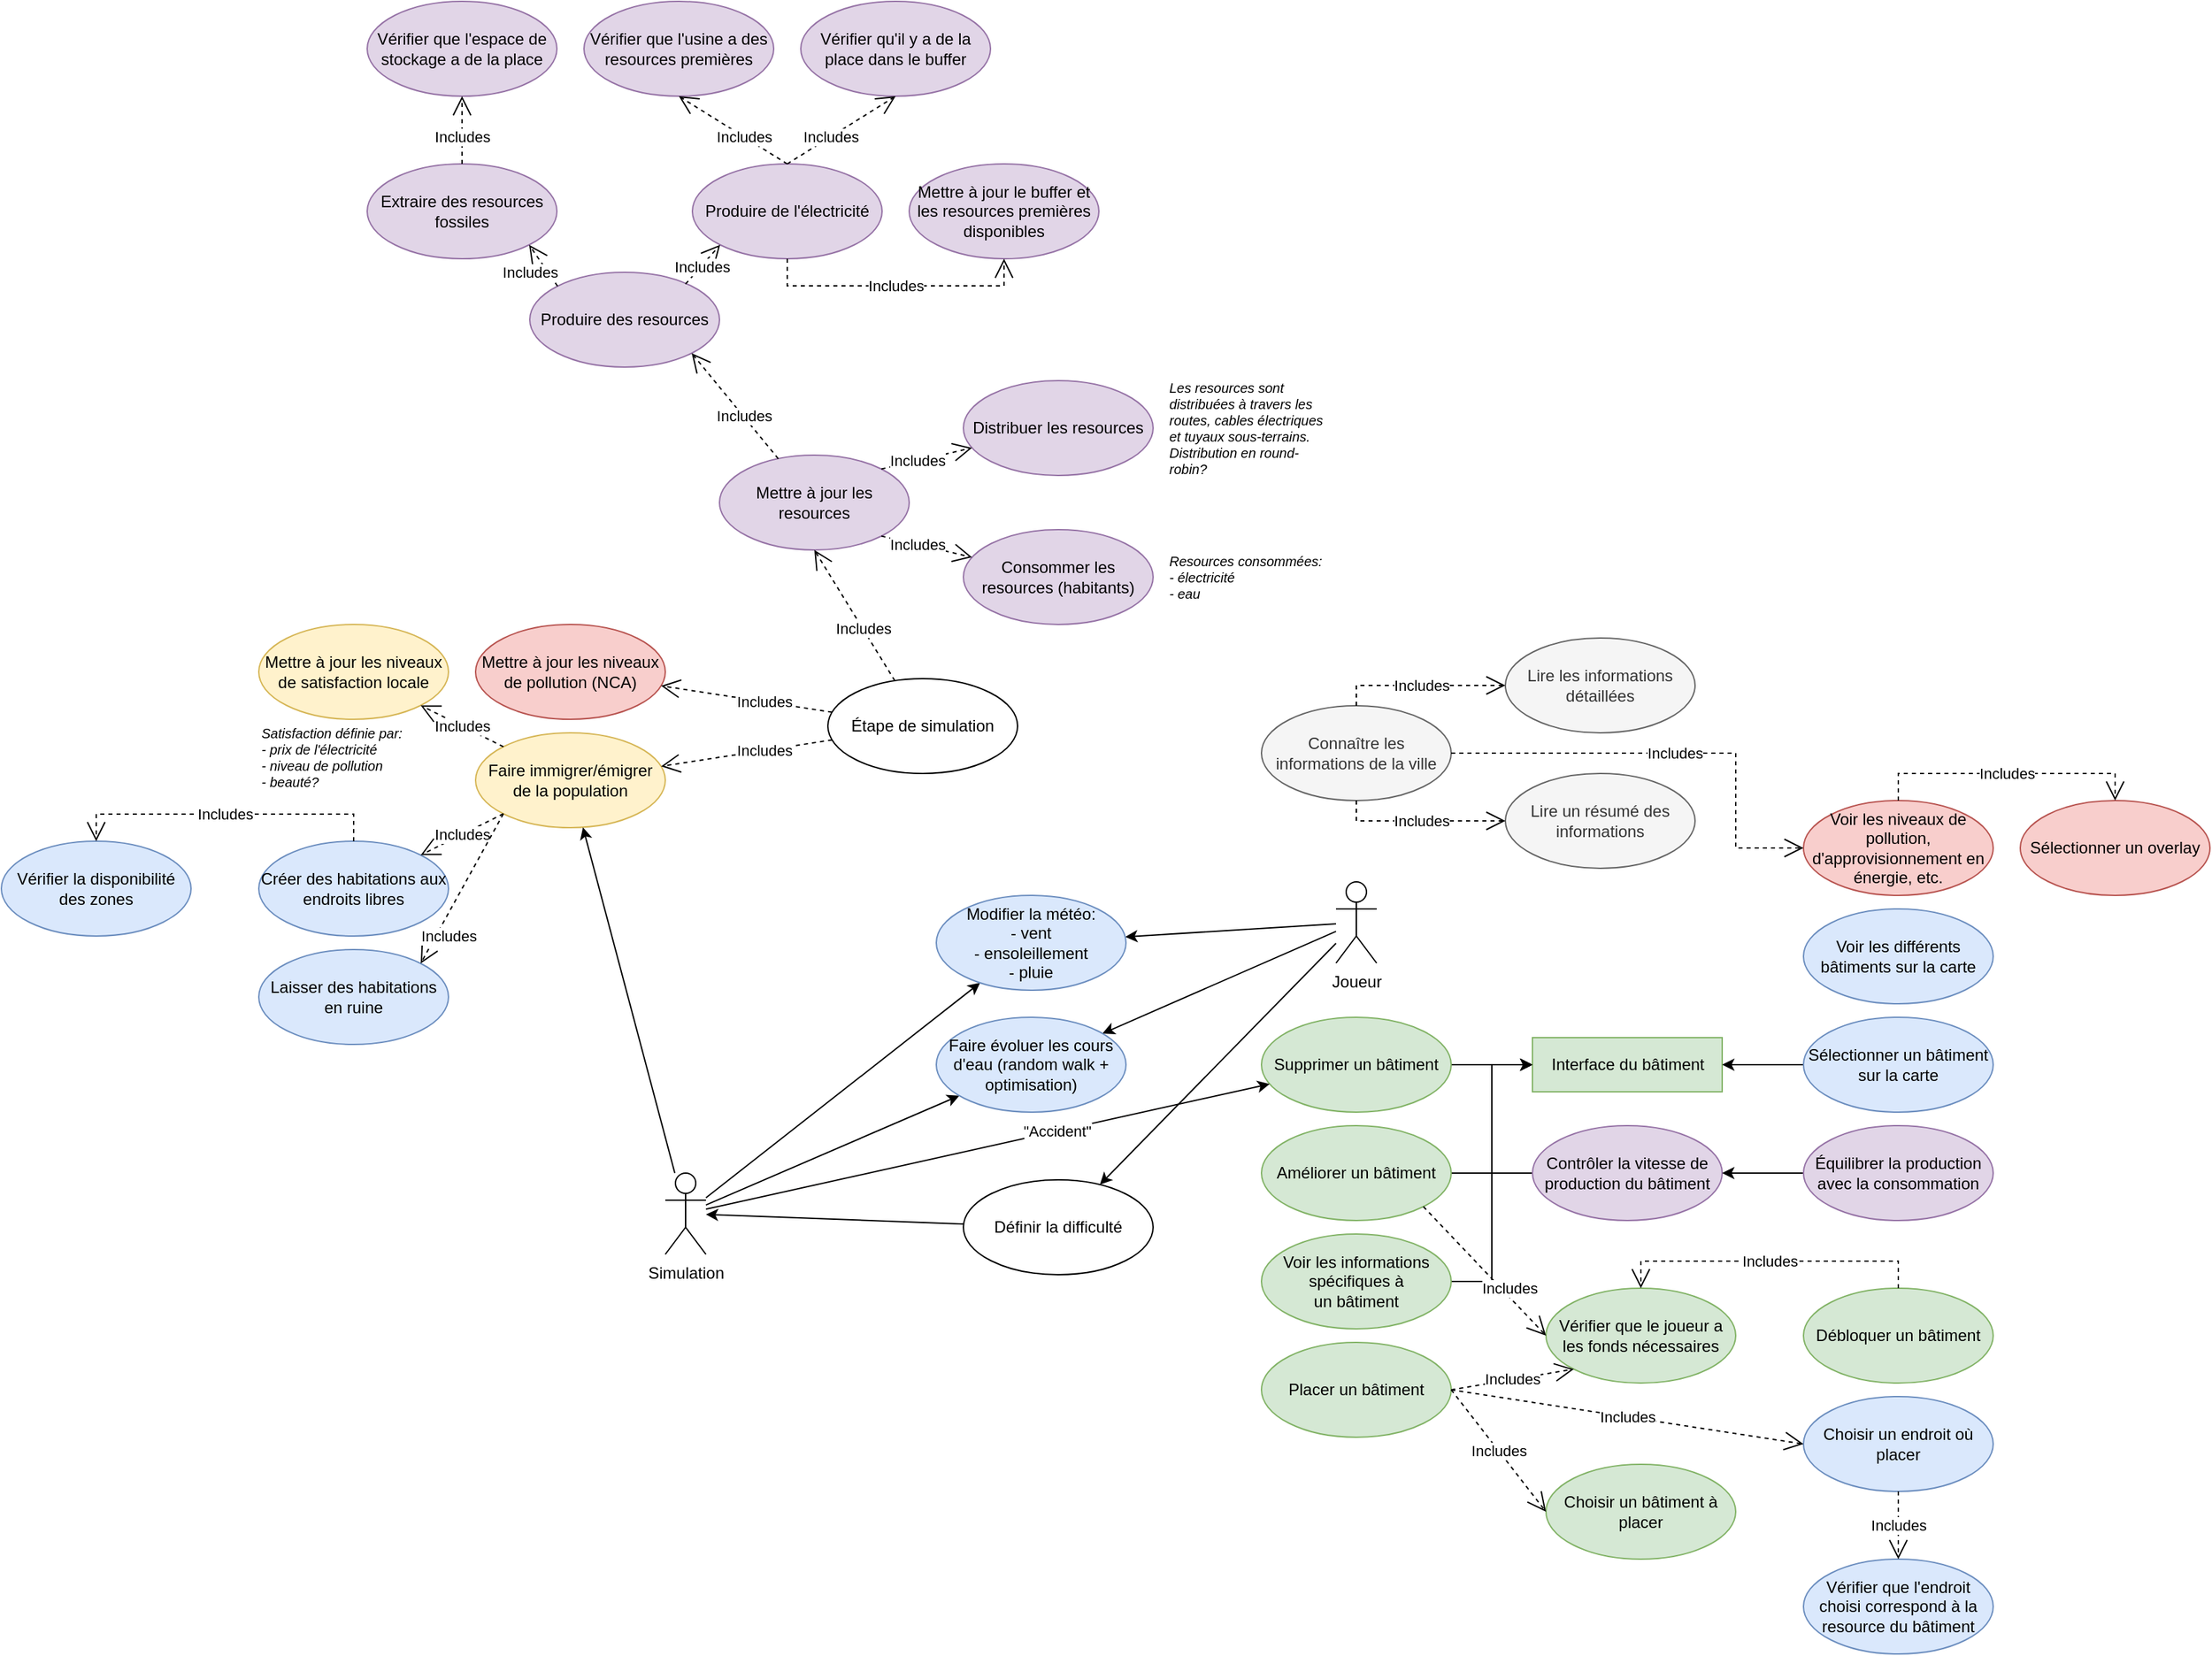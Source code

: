 <mxfile version="15.4.0" type="device"><diagram id="BKpxObA5WlxApy4LPUcu" name="Page-1"><mxGraphModel dx="2023" dy="1922" grid="1" gridSize="10" guides="1" tooltips="1" connect="1" arrows="1" fold="1" page="1" pageScale="1" pageWidth="850" pageHeight="1100" math="0" shadow="0"><root><mxCell id="0"/><mxCell id="1" parent="0"/><mxCell id="05nmFog3QC1vqwLNGTM6-89" style="edgeStyle=none;rounded=0;orthogonalLoop=1;jettySize=auto;html=1;" edge="1" parent="1" source="05nmFog3QC1vqwLNGTM6-1" target="05nmFog3QC1vqwLNGTM6-87"><mxGeometry relative="1" as="geometry"/></mxCell><mxCell id="05nmFog3QC1vqwLNGTM6-90" style="edgeStyle=none;rounded=0;orthogonalLoop=1;jettySize=auto;html=1;" edge="1" parent="1" source="05nmFog3QC1vqwLNGTM6-1" target="05nmFog3QC1vqwLNGTM6-86"><mxGeometry relative="1" as="geometry"/></mxCell><mxCell id="05nmFog3QC1vqwLNGTM6-1" value="Joueur" style="shape=umlActor;verticalLabelPosition=bottom;verticalAlign=top;html=1;" vertex="1" parent="1"><mxGeometry x="135" y="190" width="30" height="60" as="geometry"/></mxCell><mxCell id="05nmFog3QC1vqwLNGTM6-4" value="Connaître les informations de la ville" style="ellipse;whiteSpace=wrap;html=1;fillColor=#f5f5f5;strokeColor=#666666;fontColor=#333333;" vertex="1" parent="1"><mxGeometry x="80" y="60" width="140" height="70" as="geometry"/></mxCell><mxCell id="05nmFog3QC1vqwLNGTM6-5" value="Lire les informations détaillées" style="ellipse;whiteSpace=wrap;html=1;fillColor=#f5f5f5;strokeColor=#666666;fontColor=#333333;" vertex="1" parent="1"><mxGeometry x="260" y="10" width="140" height="70" as="geometry"/></mxCell><mxCell id="05nmFog3QC1vqwLNGTM6-6" value="Lire un résumé des informations" style="ellipse;whiteSpace=wrap;html=1;fillColor=#f5f5f5;strokeColor=#666666;fontColor=#333333;" vertex="1" parent="1"><mxGeometry x="260" y="110" width="140" height="70" as="geometry"/></mxCell><mxCell id="05nmFog3QC1vqwLNGTM6-7" value="Includes" style="endArrow=open;endSize=12;dashed=1;html=1;rounded=0;edgeStyle=orthogonalEdgeStyle;exitX=0.5;exitY=1;exitDx=0;exitDy=0;entryX=0;entryY=0.5;entryDx=0;entryDy=0;" edge="1" parent="1" source="05nmFog3QC1vqwLNGTM6-4" target="05nmFog3QC1vqwLNGTM6-6"><mxGeometry width="160" relative="1" as="geometry"><mxPoint x="140" y="150" as="sourcePoint"/><mxPoint x="260" y="210" as="targetPoint"/></mxGeometry></mxCell><mxCell id="05nmFog3QC1vqwLNGTM6-8" value="Includes" style="endArrow=open;endSize=12;dashed=1;html=1;rounded=0;edgeStyle=orthogonalEdgeStyle;exitX=0.5;exitY=0;exitDx=0;exitDy=0;entryX=0;entryY=0.5;entryDx=0;entryDy=0;" edge="1" parent="1" source="05nmFog3QC1vqwLNGTM6-4" target="05nmFog3QC1vqwLNGTM6-5"><mxGeometry width="160" relative="1" as="geometry"><mxPoint x="150" y="100" as="sourcePoint"/><mxPoint x="260" y="145" as="targetPoint"/><Array as="points"><mxPoint x="150" y="45"/></Array></mxGeometry></mxCell><mxCell id="05nmFog3QC1vqwLNGTM6-11" value="Placer un bâtiment" style="ellipse;whiteSpace=wrap;html=1;fillColor=#d5e8d4;strokeColor=#82b366;" vertex="1" parent="1"><mxGeometry x="80" y="530" width="140" height="70" as="geometry"/></mxCell><mxCell id="05nmFog3QC1vqwLNGTM6-15" style="edgeStyle=orthogonalEdgeStyle;rounded=0;orthogonalLoop=1;jettySize=auto;html=1;entryX=0;entryY=0.5;entryDx=0;entryDy=0;" edge="1" parent="1" source="05nmFog3QC1vqwLNGTM6-12" target="05nmFog3QC1vqwLNGTM6-14"><mxGeometry relative="1" as="geometry"><Array as="points"><mxPoint x="260" y="325"/><mxPoint x="260" y="325"/></Array></mxGeometry></mxCell><mxCell id="05nmFog3QC1vqwLNGTM6-12" value="Supprimer un bâtiment" style="ellipse;whiteSpace=wrap;html=1;fillColor=#d5e8d4;strokeColor=#82b366;" vertex="1" parent="1"><mxGeometry x="80" y="290" width="140" height="70" as="geometry"/></mxCell><mxCell id="05nmFog3QC1vqwLNGTM6-16" style="edgeStyle=orthogonalEdgeStyle;rounded=0;orthogonalLoop=1;jettySize=auto;html=1;entryX=0;entryY=0.5;entryDx=0;entryDy=0;" edge="1" parent="1" source="05nmFog3QC1vqwLNGTM6-13" target="05nmFog3QC1vqwLNGTM6-14"><mxGeometry relative="1" as="geometry"/></mxCell><mxCell id="05nmFog3QC1vqwLNGTM6-13" value="Améliorer un bâtiment" style="ellipse;whiteSpace=wrap;html=1;fillColor=#d5e8d4;strokeColor=#82b366;" vertex="1" parent="1"><mxGeometry x="80" y="370" width="140" height="70" as="geometry"/></mxCell><mxCell id="05nmFog3QC1vqwLNGTM6-14" value="Interface du bâtiment" style="html=1;fillColor=#d5e8d4;strokeColor=#82b366;" vertex="1" parent="1"><mxGeometry x="280" y="305" width="140" height="40" as="geometry"/></mxCell><mxCell id="05nmFog3QC1vqwLNGTM6-18" style="edgeStyle=orthogonalEdgeStyle;rounded=0;orthogonalLoop=1;jettySize=auto;html=1;entryX=0;entryY=0.5;entryDx=0;entryDy=0;" edge="1" parent="1" source="05nmFog3QC1vqwLNGTM6-17" target="05nmFog3QC1vqwLNGTM6-14"><mxGeometry relative="1" as="geometry"><Array as="points"><mxPoint x="250" y="485"/><mxPoint x="250" y="325"/></Array></mxGeometry></mxCell><mxCell id="05nmFog3QC1vqwLNGTM6-17" value="Voir les informations spécifiques à&lt;br&gt;un bâtiment" style="ellipse;whiteSpace=wrap;html=1;fillColor=#d5e8d4;strokeColor=#82b366;" vertex="1" parent="1"><mxGeometry x="80" y="450" width="140" height="70" as="geometry"/></mxCell><mxCell id="05nmFog3QC1vqwLNGTM6-19" value="Vérifier que le joueur a les fonds nécessaires" style="ellipse;whiteSpace=wrap;html=1;fillColor=#d5e8d4;strokeColor=#82b366;" vertex="1" parent="1"><mxGeometry x="290" y="490" width="140" height="70" as="geometry"/></mxCell><mxCell id="05nmFog3QC1vqwLNGTM6-20" value="Includes" style="endArrow=open;endSize=12;dashed=1;html=1;rounded=0;exitX=1;exitY=1;exitDx=0;exitDy=0;entryX=0;entryY=0.5;entryDx=0;entryDy=0;" edge="1" parent="1" source="05nmFog3QC1vqwLNGTM6-13" target="05nmFog3QC1vqwLNGTM6-19"><mxGeometry x="0.333" y="4" width="160" relative="1" as="geometry"><mxPoint x="340" y="320" as="sourcePoint"/><mxPoint x="500" y="320" as="targetPoint"/><mxPoint as="offset"/></mxGeometry></mxCell><mxCell id="05nmFog3QC1vqwLNGTM6-21" value="Includes" style="endArrow=open;endSize=12;dashed=1;html=1;rounded=0;exitX=1;exitY=0.5;exitDx=0;exitDy=0;entryX=0;entryY=1;entryDx=0;entryDy=0;" edge="1" parent="1" source="05nmFog3QC1vqwLNGTM6-11" target="05nmFog3QC1vqwLNGTM6-19"><mxGeometry width="160" relative="1" as="geometry"><mxPoint x="209.666" y="390.336" as="sourcePoint"/><mxPoint x="360" y="290" as="targetPoint"/></mxGeometry></mxCell><mxCell id="05nmFog3QC1vqwLNGTM6-23" value="Choisir un bâtiment à placer" style="ellipse;whiteSpace=wrap;html=1;fillColor=#d5e8d4;strokeColor=#82b366;" vertex="1" parent="1"><mxGeometry x="290" y="620" width="140" height="70" as="geometry"/></mxCell><mxCell id="05nmFog3QC1vqwLNGTM6-43" value="" style="edgeStyle=elbowEdgeStyle;rounded=0;orthogonalLoop=1;jettySize=auto;elbow=vertical;html=1;" edge="1" parent="1" source="05nmFog3QC1vqwLNGTM6-24" target="05nmFog3QC1vqwLNGTM6-14"><mxGeometry relative="1" as="geometry"/></mxCell><mxCell id="05nmFog3QC1vqwLNGTM6-24" value="Sélectionner un bâtiment sur la carte" style="ellipse;whiteSpace=wrap;html=1;fillColor=#dae8fc;strokeColor=#6c8ebf;" vertex="1" parent="1"><mxGeometry x="480" y="290" width="140" height="70" as="geometry"/></mxCell><mxCell id="05nmFog3QC1vqwLNGTM6-26" value="Choisir un endroit où placer" style="ellipse;whiteSpace=wrap;html=1;fillColor=#dae8fc;strokeColor=#6c8ebf;" vertex="1" parent="1"><mxGeometry x="480" y="570" width="140" height="70" as="geometry"/></mxCell><mxCell id="05nmFog3QC1vqwLNGTM6-27" value="Includes" style="endArrow=open;endSize=12;dashed=1;html=1;rounded=0;exitX=1;exitY=0.5;exitDx=0;exitDy=0;entryX=0;entryY=0.5;entryDx=0;entryDy=0;" edge="1" parent="1" source="05nmFog3QC1vqwLNGTM6-11" target="05nmFog3QC1vqwLNGTM6-23"><mxGeometry width="160" relative="1" as="geometry"><mxPoint x="230" y="575" as="sourcePoint"/><mxPoint x="350.334" y="469.664" as="targetPoint"/></mxGeometry></mxCell><mxCell id="05nmFog3QC1vqwLNGTM6-28" value="Includes" style="endArrow=open;endSize=12;dashed=1;html=1;rounded=0;exitX=1;exitY=0.5;exitDx=0;exitDy=0;entryX=0;entryY=0.5;entryDx=0;entryDy=0;" edge="1" parent="1" source="05nmFog3QC1vqwLNGTM6-11" target="05nmFog3QC1vqwLNGTM6-26"><mxGeometry width="160" relative="1" as="geometry"><mxPoint x="240" y="585" as="sourcePoint"/><mxPoint x="360.334" y="479.664" as="targetPoint"/></mxGeometry></mxCell><mxCell id="05nmFog3QC1vqwLNGTM6-30" value="Voir les différents bâtiments sur la carte" style="ellipse;whiteSpace=wrap;html=1;fillColor=#dae8fc;strokeColor=#6c8ebf;" vertex="1" parent="1"><mxGeometry x="480" y="210" width="140" height="70" as="geometry"/></mxCell><mxCell id="05nmFog3QC1vqwLNGTM6-31" value="Voir les niveaux de pollution, d'approvisionnement en énergie, etc." style="ellipse;whiteSpace=wrap;html=1;fillColor=#f8cecc;strokeColor=#b85450;" vertex="1" parent="1"><mxGeometry x="480" y="130" width="140" height="70" as="geometry"/></mxCell><mxCell id="05nmFog3QC1vqwLNGTM6-32" value="Sélectionner un overlay" style="ellipse;whiteSpace=wrap;html=1;fillColor=#f8cecc;strokeColor=#b85450;" vertex="1" parent="1"><mxGeometry x="640" y="130" width="140" height="70" as="geometry"/></mxCell><mxCell id="05nmFog3QC1vqwLNGTM6-34" value="Includes" style="endArrow=open;endSize=12;dashed=1;html=1;rounded=0;exitX=0.5;exitY=0;exitDx=0;exitDy=0;edgeStyle=elbowEdgeStyle;elbow=vertical;entryX=0.5;entryY=0;entryDx=0;entryDy=0;" edge="1" parent="1" source="05nmFog3QC1vqwLNGTM6-31" target="05nmFog3QC1vqwLNGTM6-32"><mxGeometry width="160" relative="1" as="geometry"><mxPoint x="570" y="60" as="sourcePoint"/><mxPoint x="730" y="60" as="targetPoint"/><Array as="points"><mxPoint x="640" y="110"/></Array></mxGeometry></mxCell><mxCell id="05nmFog3QC1vqwLNGTM6-88" style="edgeStyle=none;rounded=0;orthogonalLoop=1;jettySize=auto;html=1;" edge="1" parent="1" source="05nmFog3QC1vqwLNGTM6-36" target="05nmFog3QC1vqwLNGTM6-87"><mxGeometry relative="1" as="geometry"/></mxCell><mxCell id="05nmFog3QC1vqwLNGTM6-91" style="edgeStyle=none;rounded=0;orthogonalLoop=1;jettySize=auto;html=1;" edge="1" parent="1" source="05nmFog3QC1vqwLNGTM6-36" target="05nmFog3QC1vqwLNGTM6-86"><mxGeometry relative="1" as="geometry"/></mxCell><mxCell id="05nmFog3QC1vqwLNGTM6-104" style="edgeStyle=none;rounded=0;orthogonalLoop=1;jettySize=auto;html=1;strokeColor=#030101;" edge="1" parent="1" source="05nmFog3QC1vqwLNGTM6-36" target="05nmFog3QC1vqwLNGTM6-12"><mxGeometry relative="1" as="geometry"/></mxCell><mxCell id="05nmFog3QC1vqwLNGTM6-105" value="&quot;Accident&quot;" style="edgeLabel;html=1;align=center;verticalAlign=middle;resizable=0;points=[];" vertex="1" connectable="0" parent="05nmFog3QC1vqwLNGTM6-104"><mxGeometry x="0.243" relative="1" as="geometry"><mxPoint as="offset"/></mxGeometry></mxCell><mxCell id="05nmFog3QC1vqwLNGTM6-36" value="Simulation" style="shape=umlActor;verticalLabelPosition=bottom;verticalAlign=top;html=1;" vertex="1" parent="1"><mxGeometry x="-360" y="405" width="30" height="60" as="geometry"/></mxCell><mxCell id="05nmFog3QC1vqwLNGTM6-39" value="Mettre à jour les niveaux de pollution (NCA)" style="ellipse;whiteSpace=wrap;html=1;fillColor=#f8cecc;strokeColor=#b85450;" vertex="1" parent="1"><mxGeometry x="-500" width="140" height="70" as="geometry"/></mxCell><mxCell id="05nmFog3QC1vqwLNGTM6-40" value="Mettre à jour les niveaux de satisfaction locale" style="ellipse;whiteSpace=wrap;html=1;fillColor=#fff2cc;strokeColor=#d6b656;" vertex="1" parent="1"><mxGeometry x="-660" width="140" height="70" as="geometry"/></mxCell><mxCell id="05nmFog3QC1vqwLNGTM6-41" value="Faire immigrer/émigrer de la population" style="ellipse;whiteSpace=wrap;html=1;fillColor=#fff2cc;strokeColor=#d6b656;" vertex="1" parent="1"><mxGeometry x="-500" y="80" width="140" height="70" as="geometry"/></mxCell><mxCell id="05nmFog3QC1vqwLNGTM6-44" value="Créer des habitations aux endroits libres" style="ellipse;whiteSpace=wrap;html=1;fillColor=#dae8fc;strokeColor=#6c8ebf;" vertex="1" parent="1"><mxGeometry x="-660" y="160" width="140" height="70" as="geometry"/></mxCell><mxCell id="05nmFog3QC1vqwLNGTM6-45" value="Includes" style="endArrow=open;endSize=12;dashed=1;html=1;rounded=0;exitX=0;exitY=1;exitDx=0;exitDy=0;entryX=1;entryY=0;entryDx=0;entryDy=0;" edge="1" parent="1" source="05nmFog3QC1vqwLNGTM6-41" target="05nmFog3QC1vqwLNGTM6-44"><mxGeometry width="160" relative="1" as="geometry"><mxPoint x="-530.0" y="270" as="sourcePoint"/><mxPoint x="-270.0" y="310" as="targetPoint"/></mxGeometry></mxCell><mxCell id="05nmFog3QC1vqwLNGTM6-46" value="Includes" style="endArrow=open;endSize=12;dashed=1;html=1;rounded=0;exitX=0;exitY=0;exitDx=0;exitDy=0;entryX=1;entryY=1;entryDx=0;entryDy=0;" edge="1" parent="1" source="05nmFog3QC1vqwLNGTM6-41" target="05nmFog3QC1vqwLNGTM6-40"><mxGeometry width="160" relative="1" as="geometry"><mxPoint x="-580.0" y="270" as="sourcePoint"/><mxPoint x="-320.0" y="310" as="targetPoint"/></mxGeometry></mxCell><mxCell id="05nmFog3QC1vqwLNGTM6-47" value="Laisser des habitations en ruine" style="ellipse;whiteSpace=wrap;html=1;fillColor=#dae8fc;strokeColor=#6c8ebf;" vertex="1" parent="1"><mxGeometry x="-660" y="240" width="140" height="70" as="geometry"/></mxCell><mxCell id="05nmFog3QC1vqwLNGTM6-48" value="Includes" style="endArrow=open;endSize=12;dashed=1;html=1;rounded=0;exitX=0;exitY=1;exitDx=0;exitDy=0;entryX=1;entryY=0;entryDx=0;entryDy=0;" edge="1" parent="1" source="05nmFog3QC1vqwLNGTM6-41" target="05nmFog3QC1vqwLNGTM6-47"><mxGeometry x="0.562" y="8" width="160" relative="1" as="geometry"><mxPoint x="-469.497" y="149.749" as="sourcePoint"/><mxPoint x="-530.503" y="180.251" as="targetPoint"/><mxPoint as="offset"/></mxGeometry></mxCell><mxCell id="05nmFog3QC1vqwLNGTM6-49" value="Vérifier que l'endroit choisi correspond à la resource du bâtiment" style="ellipse;whiteSpace=wrap;html=1;fillColor=#dae8fc;strokeColor=#6c8ebf;" vertex="1" parent="1"><mxGeometry x="480" y="690" width="140" height="70" as="geometry"/></mxCell><mxCell id="05nmFog3QC1vqwLNGTM6-50" value="Includes" style="endArrow=open;endSize=12;dashed=1;html=1;rounded=0;exitX=0.5;exitY=1;exitDx=0;exitDy=0;entryX=0.5;entryY=0;entryDx=0;entryDy=0;" edge="1" parent="1" source="05nmFog3QC1vqwLNGTM6-26" target="05nmFog3QC1vqwLNGTM6-49"><mxGeometry width="160" relative="1" as="geometry"><mxPoint x="230.0" y="640" as="sourcePoint"/><mxPoint x="490.0" y="680" as="targetPoint"/></mxGeometry></mxCell><mxCell id="05nmFog3QC1vqwLNGTM6-51" value="&lt;div style=&quot;font-size: 10px&quot;&gt;&lt;i&gt;&lt;font style=&quot;font-size: 10px&quot;&gt;Satisfaction définie par:&lt;/font&gt;&lt;/i&gt;&lt;/div&gt;&lt;div style=&quot;font-size: 10px&quot;&gt;&lt;span&gt;&lt;i&gt;&lt;font style=&quot;font-size: 10px&quot;&gt;- prix de l'électricité&lt;/font&gt;&lt;/i&gt;&lt;/span&gt;&lt;/div&gt;&lt;div style=&quot;font-size: 10px&quot;&gt;&lt;span&gt;&lt;i&gt;&lt;font style=&quot;font-size: 10px&quot;&gt;- niveau de pollution&lt;/font&gt;&lt;/i&gt;&lt;/span&gt;&lt;/div&gt;&lt;div style=&quot;font-size: 10px&quot;&gt;&lt;i&gt;&lt;font style=&quot;font-size: 10px&quot;&gt;- beauté?&lt;/font&gt;&lt;/i&gt;&lt;/div&gt;" style="text;html=1;strokeColor=none;fillColor=none;align=left;verticalAlign=middle;whiteSpace=wrap;rounded=0;" vertex="1" parent="1"><mxGeometry x="-660" y="70" width="120" height="55" as="geometry"/></mxCell><mxCell id="05nmFog3QC1vqwLNGTM6-52" value="Produire des resources" style="ellipse;whiteSpace=wrap;html=1;fillColor=#e1d5e7;strokeColor=#9673a6;" vertex="1" parent="1"><mxGeometry x="-460" y="-260" width="140" height="70" as="geometry"/></mxCell><mxCell id="05nmFog3QC1vqwLNGTM6-53" value="Extraire des resources fossiles" style="ellipse;whiteSpace=wrap;html=1;fillColor=#e1d5e7;strokeColor=#9673a6;" vertex="1" parent="1"><mxGeometry x="-580" y="-340" width="140" height="70" as="geometry"/></mxCell><mxCell id="05nmFog3QC1vqwLNGTM6-54" value="Includes" style="endArrow=open;endSize=12;dashed=1;html=1;rounded=0;exitX=0;exitY=0;exitDx=0;exitDy=0;entryX=1;entryY=1;entryDx=0;entryDy=0;" edge="1" parent="1" source="05nmFog3QC1vqwLNGTM6-52" target="05nmFog3QC1vqwLNGTM6-53"><mxGeometry x="0.099" y="11" width="160" relative="1" as="geometry"><mxPoint x="-479.997" y="-209.749" as="sourcePoint"/><mxPoint x="-541.003" y="-240.251" as="targetPoint"/><mxPoint as="offset"/></mxGeometry></mxCell><mxCell id="05nmFog3QC1vqwLNGTM6-55" value="Vérifier que l'espace de stockage a de la place" style="ellipse;whiteSpace=wrap;html=1;fillColor=#e1d5e7;strokeColor=#9673a6;" vertex="1" parent="1"><mxGeometry x="-580" y="-460" width="140" height="70" as="geometry"/></mxCell><mxCell id="05nmFog3QC1vqwLNGTM6-56" value="Includes" style="endArrow=open;endSize=12;dashed=1;html=1;rounded=0;exitX=0.5;exitY=0;exitDx=0;exitDy=0;entryX=0.5;entryY=1;entryDx=0;entryDy=0;" edge="1" parent="1" source="05nmFog3QC1vqwLNGTM6-53" target="05nmFog3QC1vqwLNGTM6-55"><mxGeometry x="-0.2" width="160" relative="1" as="geometry"><mxPoint x="-358.997" y="-389.999" as="sourcePoint"/><mxPoint x="-380.003" y="-420.501" as="targetPoint"/><mxPoint as="offset"/></mxGeometry></mxCell><mxCell id="05nmFog3QC1vqwLNGTM6-57" value="Produire de l'électricité" style="ellipse;whiteSpace=wrap;html=1;fillColor=#e1d5e7;strokeColor=#9673a6;" vertex="1" parent="1"><mxGeometry x="-340" y="-340" width="140" height="70" as="geometry"/></mxCell><mxCell id="05nmFog3QC1vqwLNGTM6-58" value="Includes" style="endArrow=open;endSize=12;dashed=1;html=1;rounded=0;exitX=0.821;exitY=0.124;exitDx=0;exitDy=0;entryX=0;entryY=1;entryDx=0;entryDy=0;exitPerimeter=0;" edge="1" parent="1" source="05nmFog3QC1vqwLNGTM6-52" target="05nmFog3QC1vqwLNGTM6-57"><mxGeometry x="-0.088" width="160" relative="1" as="geometry"><mxPoint x="-268.997" y="-229.499" as="sourcePoint"/><mxPoint x="-290.003" y="-260.001" as="targetPoint"/><mxPoint as="offset"/></mxGeometry></mxCell><mxCell id="05nmFog3QC1vqwLNGTM6-59" value="Vérifier qu'il y a de la place dans le buffer" style="ellipse;whiteSpace=wrap;html=1;fillColor=#e1d5e7;strokeColor=#9673a6;" vertex="1" parent="1"><mxGeometry x="-260" y="-460" width="140" height="70" as="geometry"/></mxCell><mxCell id="05nmFog3QC1vqwLNGTM6-60" value="Includes" style="endArrow=open;endSize=12;dashed=1;html=1;rounded=0;exitX=0.5;exitY=0;exitDx=0;exitDy=0;entryX=0.5;entryY=1;entryDx=0;entryDy=0;" edge="1" parent="1" source="05nmFog3QC1vqwLNGTM6-57" target="05nmFog3QC1vqwLNGTM6-59"><mxGeometry x="-0.2" width="160" relative="1" as="geometry"><mxPoint x="-500" y="-330" as="sourcePoint"/><mxPoint x="-500" y="-380" as="targetPoint"/><mxPoint as="offset"/></mxGeometry></mxCell><mxCell id="05nmFog3QC1vqwLNGTM6-61" value="Vérifier que l'usine a des resources premières" style="ellipse;whiteSpace=wrap;html=1;fillColor=#e1d5e7;strokeColor=#9673a6;" vertex="1" parent="1"><mxGeometry x="-420" y="-460" width="140" height="70" as="geometry"/></mxCell><mxCell id="05nmFog3QC1vqwLNGTM6-62" value="Includes" style="endArrow=open;endSize=12;dashed=1;html=1;rounded=0;entryX=0.5;entryY=1;entryDx=0;entryDy=0;exitX=0.5;exitY=0;exitDx=0;exitDy=0;" edge="1" parent="1" source="05nmFog3QC1vqwLNGTM6-57" target="05nmFog3QC1vqwLNGTM6-61"><mxGeometry x="-0.2" width="160" relative="1" as="geometry"><mxPoint x="-290" y="-340" as="sourcePoint"/><mxPoint x="-180" y="-380" as="targetPoint"/><mxPoint as="offset"/></mxGeometry></mxCell><mxCell id="05nmFog3QC1vqwLNGTM6-63" value="Mettre à jour le buffer et les resources premières disponibles" style="ellipse;whiteSpace=wrap;html=1;fillColor=#e1d5e7;strokeColor=#9673a6;" vertex="1" parent="1"><mxGeometry x="-180" y="-340" width="140" height="70" as="geometry"/></mxCell><mxCell id="05nmFog3QC1vqwLNGTM6-64" value="Mettre à jour les resources" style="ellipse;whiteSpace=wrap;html=1;fillColor=#e1d5e7;strokeColor=#9673a6;" vertex="1" parent="1"><mxGeometry x="-320" y="-125" width="140" height="70" as="geometry"/></mxCell><mxCell id="05nmFog3QC1vqwLNGTM6-65" value="Includes" style="endArrow=open;endSize=12;dashed=1;html=1;rounded=0;entryX=1;entryY=1;entryDx=0;entryDy=0;" edge="1" parent="1" source="05nmFog3QC1vqwLNGTM6-64" target="05nmFog3QC1vqwLNGTM6-52"><mxGeometry x="-0.2" width="160" relative="1" as="geometry"><mxPoint x="-220" y="-170" as="sourcePoint"/><mxPoint x="-300" y="-220" as="targetPoint"/><mxPoint as="offset"/></mxGeometry></mxCell><mxCell id="05nmFog3QC1vqwLNGTM6-67" value="Includes" style="endArrow=open;endSize=12;dashed=1;html=1;rounded=0;exitX=0.5;exitY=1;exitDx=0;exitDy=0;edgeStyle=elbowEdgeStyle;elbow=vertical;entryX=0.5;entryY=1;entryDx=0;entryDy=0;" edge="1" parent="1" source="05nmFog3QC1vqwLNGTM6-57" target="05nmFog3QC1vqwLNGTM6-63"><mxGeometry width="160" relative="1" as="geometry"><mxPoint x="-260" y="-215" as="sourcePoint"/><mxPoint x="-100" y="-215" as="targetPoint"/><Array as="points"><mxPoint x="-160" y="-250"/><mxPoint x="-170" y="-235"/></Array></mxGeometry></mxCell><mxCell id="05nmFog3QC1vqwLNGTM6-68" value="Distribuer les resources" style="ellipse;whiteSpace=wrap;html=1;fillColor=#e1d5e7;strokeColor=#9673a6;" vertex="1" parent="1"><mxGeometry x="-140" y="-180" width="140" height="70" as="geometry"/></mxCell><mxCell id="05nmFog3QC1vqwLNGTM6-69" value="Includes" style="endArrow=open;endSize=12;dashed=1;html=1;rounded=0;exitX=1;exitY=0;exitDx=0;exitDy=0;" edge="1" parent="1" source="05nmFog3QC1vqwLNGTM6-64" target="05nmFog3QC1vqwLNGTM6-68"><mxGeometry x="-0.2" width="160" relative="1" as="geometry"><mxPoint x="-200" y="-170" as="sourcePoint"/><mxPoint x="-120" y="-220" as="targetPoint"/><mxPoint as="offset"/></mxGeometry></mxCell><mxCell id="05nmFog3QC1vqwLNGTM6-70" value="Consommer les resources (habitants)" style="ellipse;whiteSpace=wrap;html=1;fillColor=#e1d5e7;strokeColor=#9673a6;" vertex="1" parent="1"><mxGeometry x="-140" y="-70" width="140" height="70" as="geometry"/></mxCell><mxCell id="05nmFog3QC1vqwLNGTM6-71" value="Includes" style="endArrow=open;endSize=12;dashed=1;html=1;rounded=0;exitX=1;exitY=1;exitDx=0;exitDy=0;" edge="1" parent="1" source="05nmFog3QC1vqwLNGTM6-64" target="05nmFog3QC1vqwLNGTM6-70"><mxGeometry x="-0.2" width="160" relative="1" as="geometry"><mxPoint x="-190.0" y="-135" as="sourcePoint"/><mxPoint x="-130.0" y="-135" as="targetPoint"/><mxPoint as="offset"/></mxGeometry></mxCell><mxCell id="05nmFog3QC1vqwLNGTM6-72" value="&lt;div style=&quot;font-size: 10px&quot;&gt;&lt;i&gt;Les resources sont distribuées à travers les routes, cables électriques et tuyaux sous-terrains. Distribution en round-robin?&lt;/i&gt;&lt;/div&gt;" style="text;html=1;strokeColor=none;fillColor=none;align=left;verticalAlign=middle;whiteSpace=wrap;rounded=0;" vertex="1" parent="1"><mxGeometry x="10" y="-180" width="120" height="70" as="geometry"/></mxCell><mxCell id="05nmFog3QC1vqwLNGTM6-73" value="&lt;div style=&quot;font-size: 10px&quot;&gt;&lt;i&gt;Resources consommées:&lt;/i&gt;&lt;/div&gt;&lt;div style=&quot;font-size: 10px&quot;&gt;&lt;i&gt;- électricité&lt;/i&gt;&lt;/div&gt;&lt;div style=&quot;font-size: 10px&quot;&gt;&lt;i&gt;- eau&lt;/i&gt;&lt;/div&gt;" style="text;html=1;strokeColor=none;fillColor=none;align=left;verticalAlign=middle;whiteSpace=wrap;rounded=0;" vertex="1" parent="1"><mxGeometry x="10" y="-70" width="120" height="70" as="geometry"/></mxCell><mxCell id="05nmFog3QC1vqwLNGTM6-76" value="Étape de simulation" style="ellipse;whiteSpace=wrap;html=1;" vertex="1" parent="1"><mxGeometry x="-240" y="40" width="140" height="70" as="geometry"/></mxCell><mxCell id="05nmFog3QC1vqwLNGTM6-77" value="Includes" style="endArrow=open;endSize=12;dashed=1;html=1;rounded=0;entryX=0.5;entryY=1;entryDx=0;entryDy=0;" edge="1" parent="1" source="05nmFog3QC1vqwLNGTM6-76" target="05nmFog3QC1vqwLNGTM6-64"><mxGeometry x="-0.2" width="160" relative="1" as="geometry"><mxPoint x="-216.136" y="47.883" as="sourcePoint"/><mxPoint x="-280.003" y="-30.001" as="targetPoint"/><mxPoint as="offset"/></mxGeometry></mxCell><mxCell id="05nmFog3QC1vqwLNGTM6-78" value="Includes" style="endArrow=open;endSize=12;dashed=1;html=1;rounded=0;" edge="1" parent="1" source="05nmFog3QC1vqwLNGTM6-76" target="05nmFog3QC1vqwLNGTM6-39"><mxGeometry x="-0.2" width="160" relative="1" as="geometry"><mxPoint x="-246.136" y="157.883" as="sourcePoint"/><mxPoint x="-310.003" y="79.999" as="targetPoint"/><mxPoint as="offset"/></mxGeometry></mxCell><mxCell id="05nmFog3QC1vqwLNGTM6-79" value="Includes" style="endArrow=open;endSize=12;dashed=1;html=1;rounded=0;" edge="1" parent="1" source="05nmFog3QC1vqwLNGTM6-76" target="05nmFog3QC1vqwLNGTM6-41"><mxGeometry x="-0.2" width="160" relative="1" as="geometry"><mxPoint x="-238.066" y="240.003" as="sourcePoint"/><mxPoint x="-301.933" y="162.119" as="targetPoint"/><mxPoint as="offset"/></mxGeometry></mxCell><mxCell id="05nmFog3QC1vqwLNGTM6-80" value="Définir la difficulté" style="ellipse;whiteSpace=wrap;html=1;" vertex="1" parent="1"><mxGeometry x="-140" y="410" width="140" height="70" as="geometry"/></mxCell><mxCell id="05nmFog3QC1vqwLNGTM6-82" value="" style="endArrow=classic;html=1;rounded=0;elbow=vertical;" edge="1" parent="1" source="05nmFog3QC1vqwLNGTM6-1" target="05nmFog3QC1vqwLNGTM6-80"><mxGeometry width="50" height="50" relative="1" as="geometry"><mxPoint x="60" y="280" as="sourcePoint"/><mxPoint x="-120" y="270" as="targetPoint"/></mxGeometry></mxCell><mxCell id="05nmFog3QC1vqwLNGTM6-83" value="" style="endArrow=classic;html=1;rounded=0;elbow=vertical;" edge="1" parent="1" source="05nmFog3QC1vqwLNGTM6-80" target="05nmFog3QC1vqwLNGTM6-36"><mxGeometry width="50" height="50" relative="1" as="geometry"><mxPoint x="-127.92" y="391.45" as="sourcePoint"/><mxPoint x="-212.083" y="439.998" as="targetPoint"/></mxGeometry></mxCell><mxCell id="05nmFog3QC1vqwLNGTM6-85" style="edgeStyle=none;rounded=0;orthogonalLoop=1;jettySize=auto;html=1;" edge="1" parent="1" source="05nmFog3QC1vqwLNGTM6-36" target="05nmFog3QC1vqwLNGTM6-41"><mxGeometry relative="1" as="geometry"><mxPoint x="-378.584" y="320.264" as="sourcePoint"/></mxGeometry></mxCell><mxCell id="05nmFog3QC1vqwLNGTM6-86" value="Modifier la météo:&lt;br&gt;- vent&lt;br&gt;- ensoleillement&lt;br&gt;- pluie" style="ellipse;whiteSpace=wrap;html=1;fillColor=#dae8fc;strokeColor=#6c8ebf;" vertex="1" parent="1"><mxGeometry x="-160" y="200" width="140" height="70" as="geometry"/></mxCell><mxCell id="05nmFog3QC1vqwLNGTM6-87" value="Faire évoluer les cours d'eau (random walk + optimisation)" style="ellipse;whiteSpace=wrap;html=1;fillColor=#dae8fc;strokeColor=#6c8ebf;" vertex="1" parent="1"><mxGeometry x="-160" y="290" width="140" height="70" as="geometry"/></mxCell><mxCell id="05nmFog3QC1vqwLNGTM6-92" value="Vérifier la disponibilité des zones" style="ellipse;whiteSpace=wrap;html=1;fillColor=#dae8fc;strokeColor=#6c8ebf;" vertex="1" parent="1"><mxGeometry x="-850" y="160" width="140" height="70" as="geometry"/></mxCell><mxCell id="05nmFog3QC1vqwLNGTM6-94" value="Includes" style="endArrow=open;endSize=12;dashed=1;html=1;rounded=0;exitX=0.5;exitY=0;exitDx=0;exitDy=0;edgeStyle=elbowEdgeStyle;elbow=vertical;entryX=0.5;entryY=0;entryDx=0;entryDy=0;" edge="1" parent="1" source="05nmFog3QC1vqwLNGTM6-44" target="05nmFog3QC1vqwLNGTM6-92"><mxGeometry width="160" relative="1" as="geometry"><mxPoint x="-800" y="150" as="sourcePoint"/><mxPoint x="-640" y="150" as="targetPoint"/><Array as="points"><mxPoint x="-650" y="140"/><mxPoint x="-710" y="130"/></Array></mxGeometry></mxCell><mxCell id="05nmFog3QC1vqwLNGTM6-96" style="edgeStyle=elbowEdgeStyle;rounded=0;orthogonalLoop=1;jettySize=auto;html=1;entryX=0;entryY=0.5;entryDx=0;entryDy=0;" edge="1" parent="1" source="05nmFog3QC1vqwLNGTM6-95" target="05nmFog3QC1vqwLNGTM6-14"><mxGeometry relative="1" as="geometry"><Array as="points"><mxPoint x="250" y="348"/></Array></mxGeometry></mxCell><mxCell id="05nmFog3QC1vqwLNGTM6-95" value="Contrôler la vitesse de production du bâtiment" style="ellipse;whiteSpace=wrap;html=1;fillColor=#e1d5e7;strokeColor=#9673a6;" vertex="1" parent="1"><mxGeometry x="280" y="370" width="140" height="70" as="geometry"/></mxCell><mxCell id="05nmFog3QC1vqwLNGTM6-97" value="Includes" style="endArrow=open;endSize=12;dashed=1;html=1;rounded=0;edgeStyle=orthogonalEdgeStyle;" edge="1" parent="1" source="05nmFog3QC1vqwLNGTM6-4" target="05nmFog3QC1vqwLNGTM6-31"><mxGeometry width="160" relative="1" as="geometry"><mxPoint x="160" y="140" as="sourcePoint"/><mxPoint x="270" y="155" as="targetPoint"/><Array as="points"><mxPoint x="430" y="95"/><mxPoint x="430" y="165"/></Array></mxGeometry></mxCell><mxCell id="05nmFog3QC1vqwLNGTM6-99" style="edgeStyle=elbowEdgeStyle;rounded=0;orthogonalLoop=1;jettySize=auto;html=1;" edge="1" parent="1" source="05nmFog3QC1vqwLNGTM6-98" target="05nmFog3QC1vqwLNGTM6-95"><mxGeometry relative="1" as="geometry"/></mxCell><mxCell id="05nmFog3QC1vqwLNGTM6-98" value="Équilibrer la production avec la consommation" style="ellipse;whiteSpace=wrap;html=1;fillColor=#e1d5e7;strokeColor=#9673a6;" vertex="1" parent="1"><mxGeometry x="480" y="370" width="140" height="70" as="geometry"/></mxCell><mxCell id="05nmFog3QC1vqwLNGTM6-101" value="Débloquer un bâtiment" style="ellipse;whiteSpace=wrap;html=1;fillColor=#d5e8d4;strokeColor=#82b366;" vertex="1" parent="1"><mxGeometry x="480" y="490" width="140" height="70" as="geometry"/></mxCell><mxCell id="05nmFog3QC1vqwLNGTM6-103" value="Includes" style="endArrow=open;endSize=12;dashed=1;html=1;rounded=0;edgeStyle=elbowEdgeStyle;elbow=vertical;entryX=0.5;entryY=0;entryDx=0;entryDy=0;exitX=0.5;exitY=0;exitDx=0;exitDy=0;" edge="1" parent="1" source="05nmFog3QC1vqwLNGTM6-101" target="05nmFog3QC1vqwLNGTM6-19"><mxGeometry width="160" relative="1" as="geometry"><mxPoint x="550" y="490" as="sourcePoint"/><mxPoint x="720" y="480" as="targetPoint"/><Array as="points"><mxPoint x="490" y="470"/><mxPoint x="470" y="450"/><mxPoint x="650" y="460"/></Array></mxGeometry></mxCell></root></mxGraphModel></diagram></mxfile>